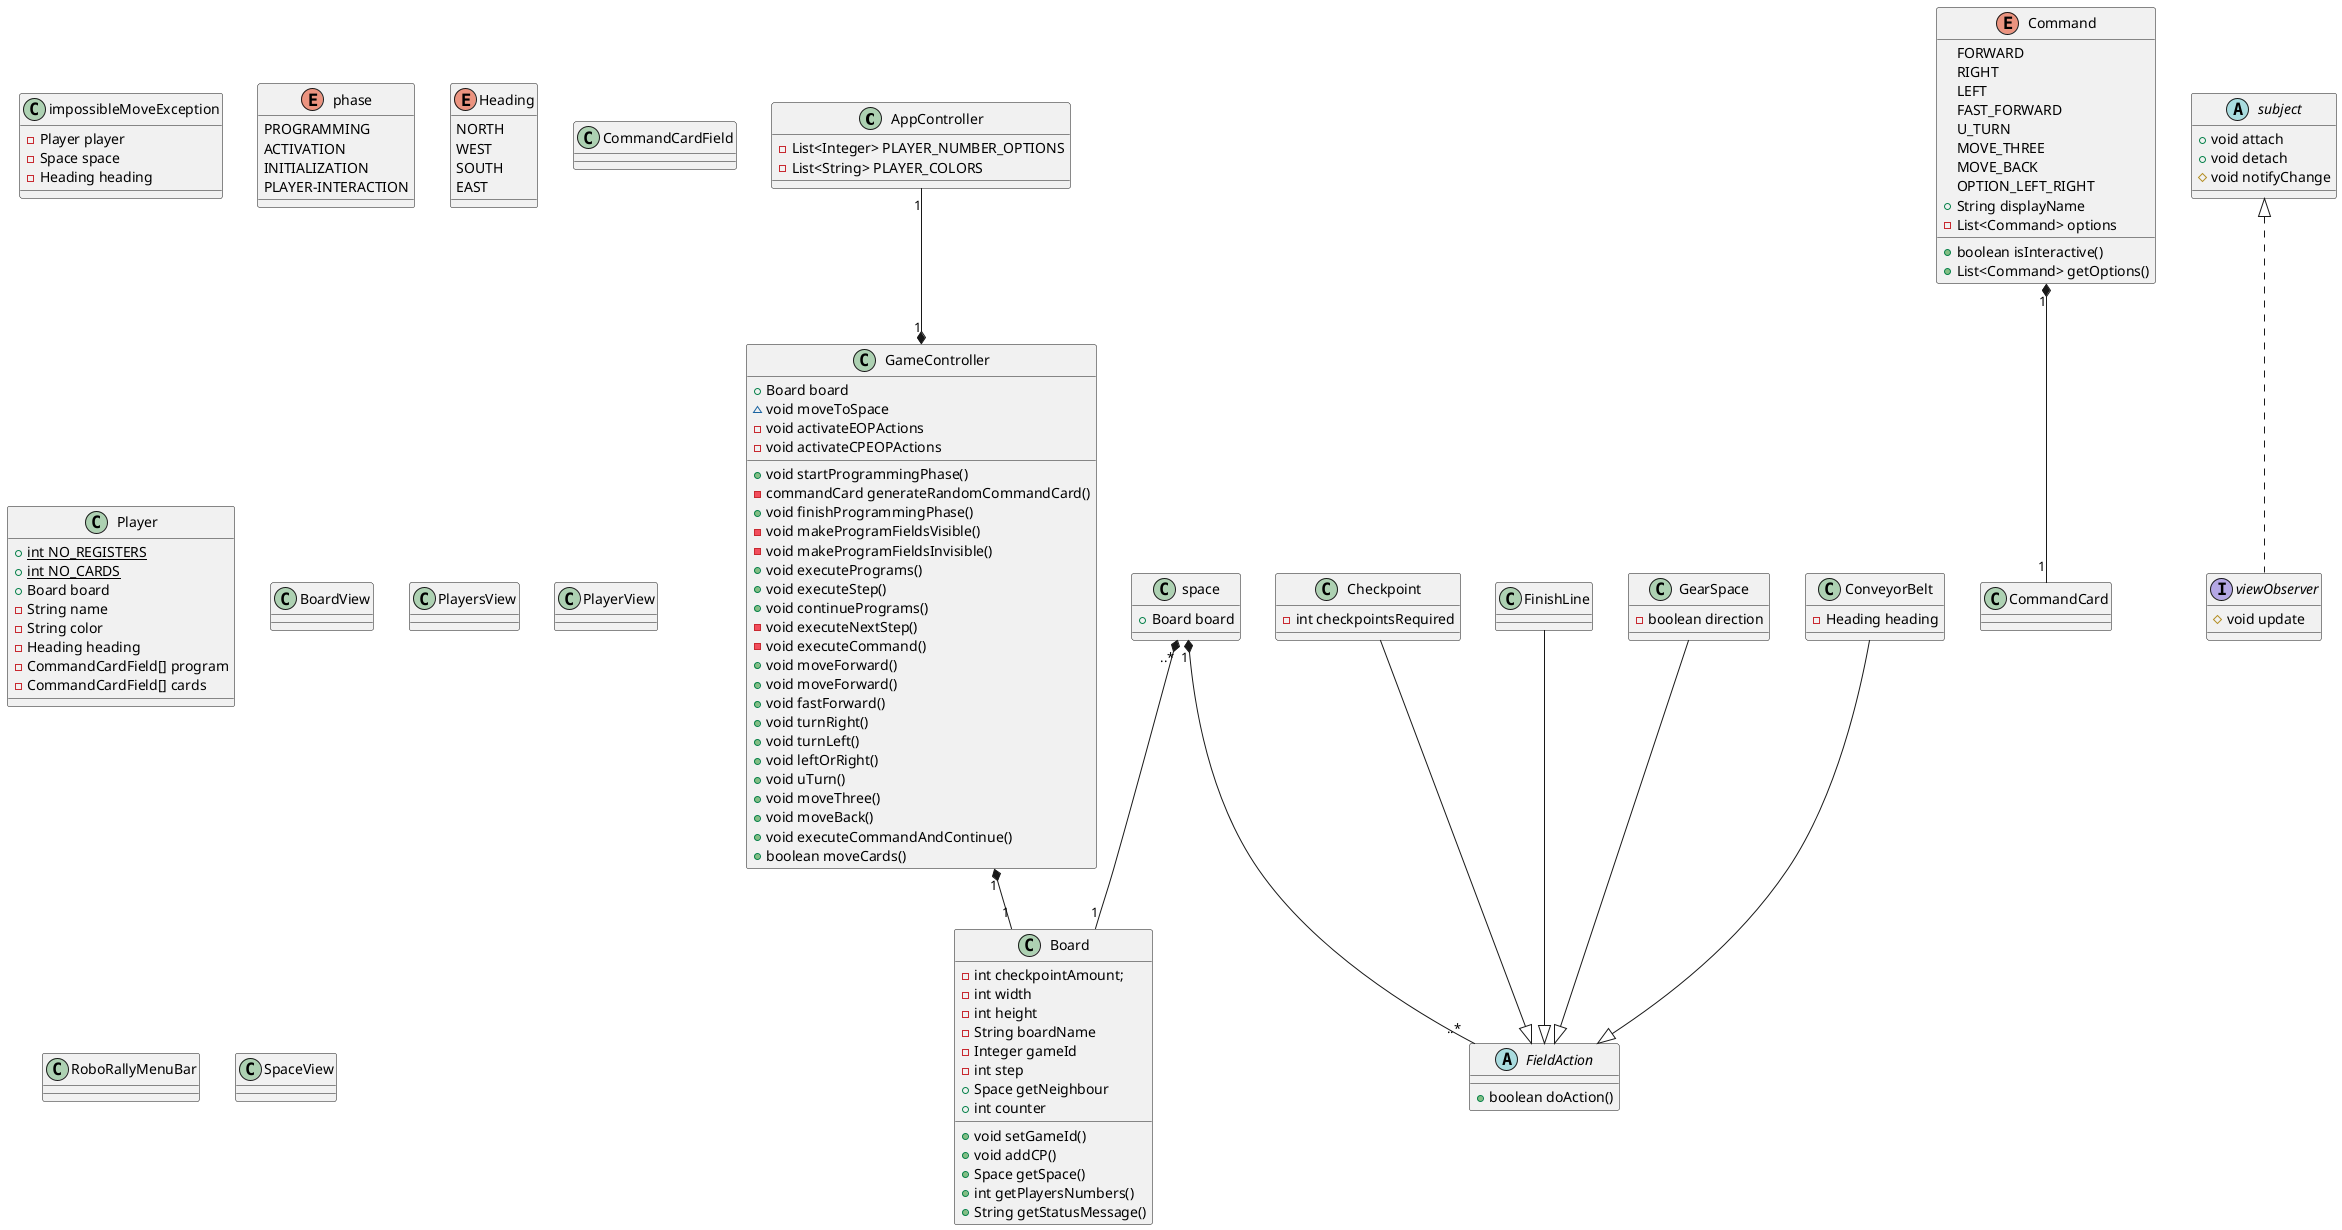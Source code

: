 @startuml
'https://plantuml.com/sequence-diagram


class AppController{
-List<Integer> PLAYER_NUMBER_OPTIONS
-List<String> PLAYER_COLORS

}
Class Checkpoint{
-int checkpointsRequired
}
Abstract Class "FieldAction"{
+boolean doAction()
}
Class FinishLine{

}
class GameController{
+Board board
+ void startProgrammingPhase()
-commandCard generateRandomCommandCard()
+void finishProgrammingPhase()
-void makeProgramFieldsVisible()
-void makeProgramFieldsInvisible()
+void executePrograms()
+void executeStep()
+void continuePrograms()
-void executeNextStep()
-void executeCommand()
+void moveForward()
+void moveForward()
+void fastForward()
+void turnRight()
+void turnLeft()
+void leftOrRight()
+void uTurn()
+void moveThree()
+void moveBack()
+void executeCommandAndContinue()
+boolean moveCards()
~void moveToSpace
-void activateEOPActions
-void activateCPEOPActions

}
class impossibleMoveException{
-Player player
-Space space
-Heading heading

}
class GearSpace{
-boolean direction
}
class ConveyorBelt{
-Heading heading
}


class Board{
-int checkpointAmount;
-int width
-int height
-String boardName
-Integer gameId
-int step
+void setGameId()
+void addCP()
+Space getSpace()
+int getPlayersNumbers()
+Space getNeighbour
+String getStatusMessage()
+int counter
}
enum phase{
PROGRAMMING
ACTIVATION
INITIALIZATION
PLAYER-INTERACTION
}
enum Heading{
NORTH
WEST
SOUTH
EAST
}
enum Command{
FORWARD
RIGHT
LEFT
FAST_FORWARD
U_TURN
MOVE_THREE
MOVE_BACK
OPTION_LEFT_RIGHT
+String displayName
-List<Command> options
+boolean isInteractive()
+List<Command> getOptions()

}
abstract class subject{
+void attach
+void detach
#void notifyChange
}
Class CommandCard
Class CommandCardField
class Player{
{static} +int NO_REGISTERS
{static} +int NO_CARDS
+Board board
-String name
-String color
-Heading heading
-CommandCardField[] program
-CommandCardField[] cards




}
class space{
+Board board
}
interface viewObserver{
#void update
}


Class BoardView
Class PlayersView
Class PlayerView
Class RoboRallyMenuBar
Class SpaceView

Checkpoint --|>  "FieldAction"
FinishLine  --|> "FieldAction"
GearSpace --|> "FieldAction"
ConveyorBelt--|>"FieldAction"

space "..*"*--"1"Board
space "1"*--"..*""FieldAction"

GameController "1"*--"1"Board
AppController "1"--*"1" GameController
Command"1"*--"1"CommandCard

subject<|..viewObserver
@enduml